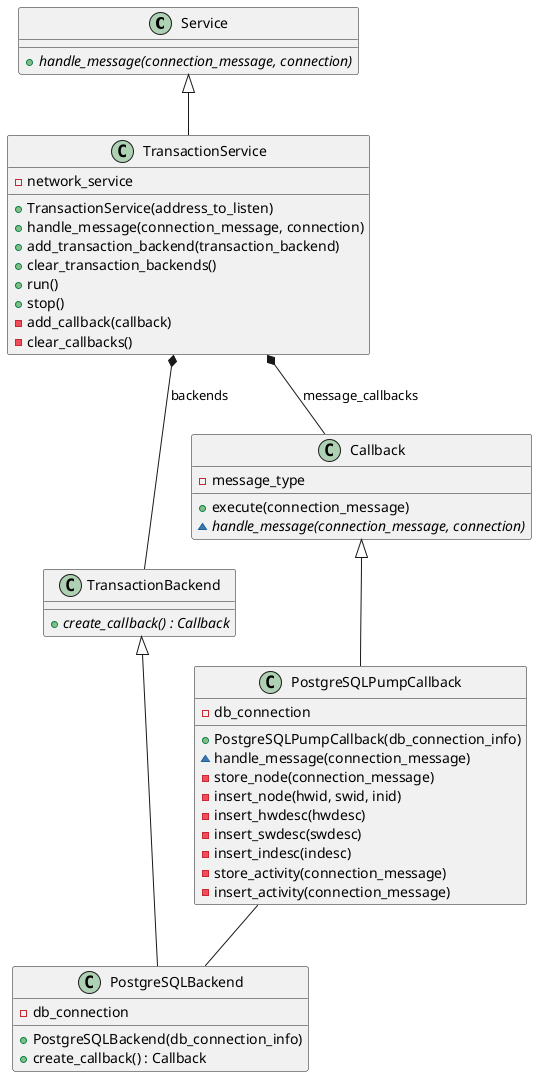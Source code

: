 @startuml

Service <|-- TransactionService
TransactionBackend <|-- PostgreSQLBackend
Callback <|-- PostgreSQLPumpCallback
PostgreSQLPumpCallback -- PostgreSQLBackend
TransactionService *-- TransactionBackend : backends
TransactionService *-- Callback : message_callbacks

class Service {
	+ {abstract} handle_message(connection_message, connection)
}

class TransactionService {
	+ TransactionService(address_to_listen)
	+ handle_message(connection_message, connection)
	+ add_transaction_backend(transaction_backend)
	+ clear_transaction_backends()
	+ run()
	+ stop()
	- network_service
	- add_callback(callback)
	- clear_callbacks()
}

class TransactionBackend {
	+ {abstract} create_callback() : Callback
}

class PostgreSQLBackend {
	+ PostgreSQLBackend(db_connection_info)
	+ create_callback() : Callback
	- db_connection
}

class Callback {
	+ execute(connection_message)
	~ {abstract} handle_message(connection_message, connection)
	- message_type
}

class PostgreSQLPumpCallback {
	+ PostgreSQLPumpCallback(db_connection_info)
	~ handle_message(connection_message)
	- db_connection
	- store_node(connection_message)
	- insert_node(hwid, swid, inid)
	- insert_hwdesc(hwdesc)
	- insert_swdesc(swdesc)
	- insert_indesc(indesc)
	- store_activity(connection_message)
	- insert_activity(connection_message)
}

@enduml
